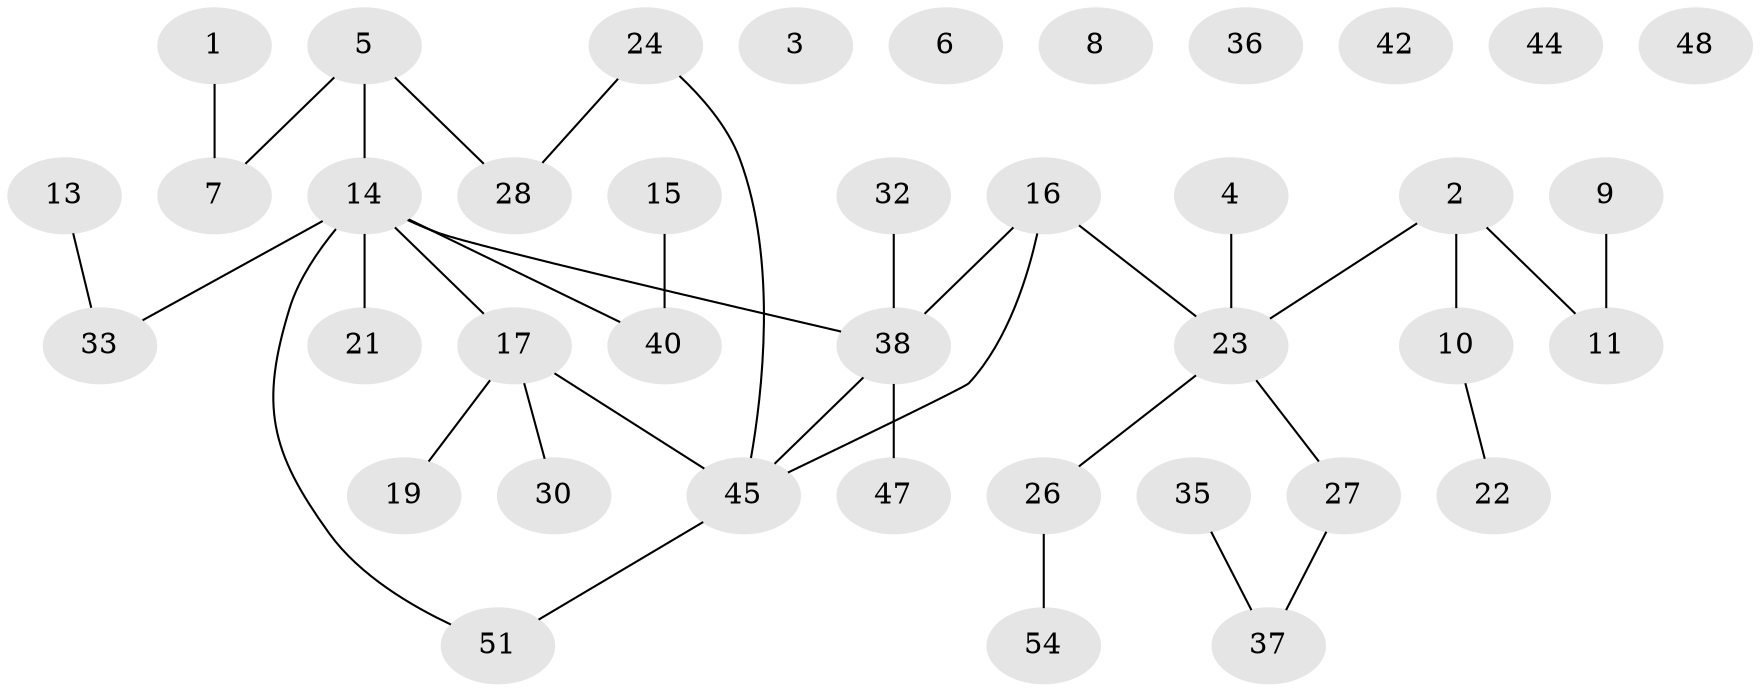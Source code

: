 // Generated by graph-tools (version 1.1) at 2025/23/03/03/25 07:23:26]
// undirected, 39 vertices, 35 edges
graph export_dot {
graph [start="1"]
  node [color=gray90,style=filled];
  1;
  2 [super="+12"];
  3 [super="+34"];
  4;
  5;
  6;
  7 [super="+25"];
  8;
  9;
  10;
  11 [super="+53"];
  13;
  14 [super="+18"];
  15;
  16 [super="+20"];
  17 [super="+29"];
  19;
  21;
  22 [super="+43"];
  23 [super="+39"];
  24 [super="+31"];
  26 [super="+56"];
  27;
  28 [super="+49"];
  30 [super="+52"];
  32;
  33 [super="+55"];
  35;
  36;
  37 [super="+41"];
  38 [super="+50"];
  40 [super="+46"];
  42;
  44;
  45 [super="+57"];
  47;
  48;
  51;
  54 [super="+58"];
  1 -- 7;
  2 -- 11;
  2 -- 10;
  2 -- 23;
  4 -- 23;
  5 -- 14;
  5 -- 7;
  5 -- 28;
  9 -- 11;
  10 -- 22;
  13 -- 33;
  14 -- 21;
  14 -- 38;
  14 -- 40;
  14 -- 51;
  14 -- 17;
  14 -- 33;
  15 -- 40;
  16 -- 38 [weight=2];
  16 -- 45;
  16 -- 23;
  17 -- 19;
  17 -- 30;
  17 -- 45;
  23 -- 26;
  23 -- 27;
  24 -- 28;
  24 -- 45;
  26 -- 54;
  27 -- 37;
  32 -- 38;
  35 -- 37;
  38 -- 45;
  38 -- 47;
  45 -- 51;
}
